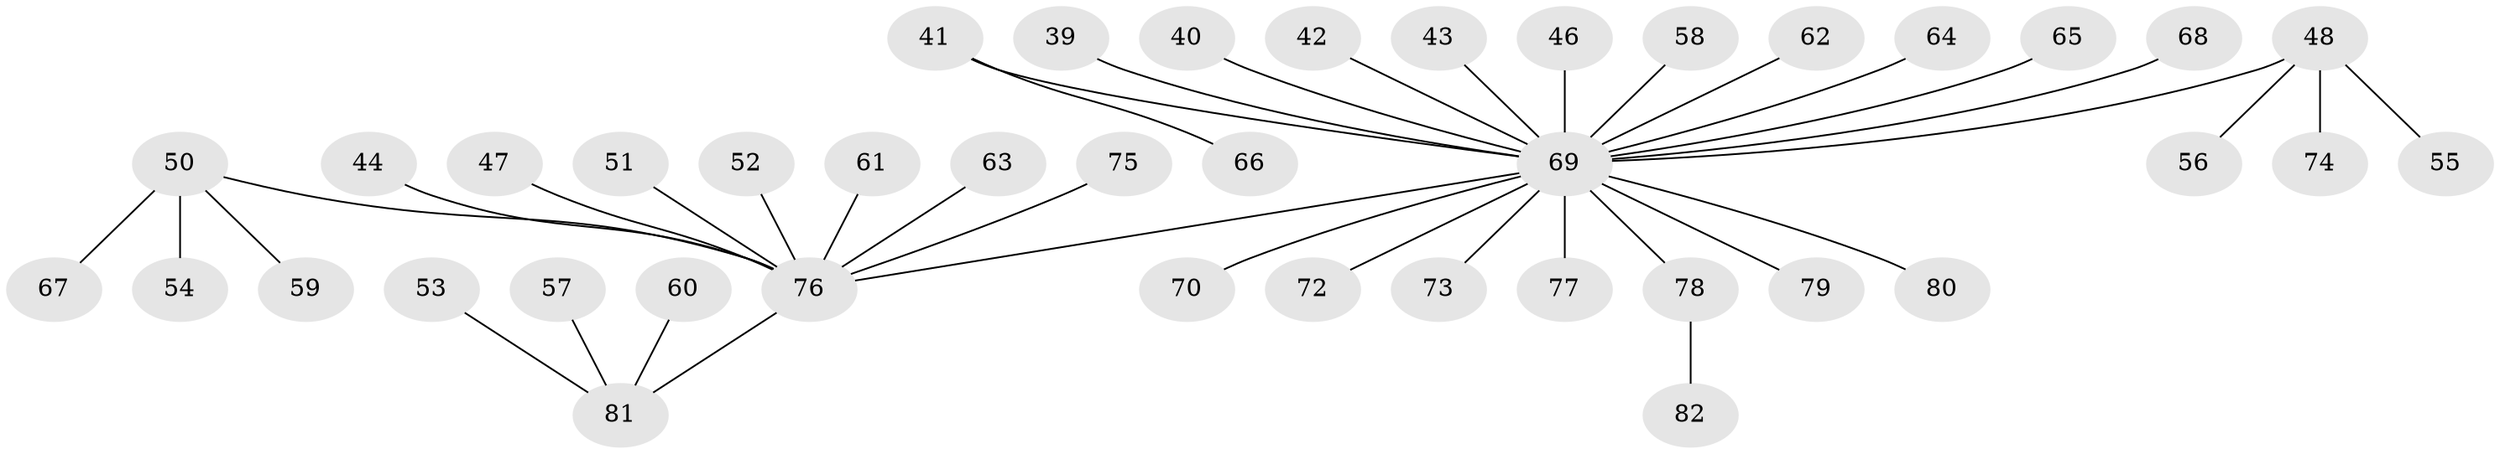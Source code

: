 // original degree distribution, {3: 0.10975609756097561, 6: 0.036585365853658534, 5: 0.012195121951219513, 4: 0.10975609756097561, 1: 0.5365853658536586, 2: 0.1951219512195122}
// Generated by graph-tools (version 1.1) at 2025/53/03/09/25 04:53:58]
// undirected, 41 vertices, 40 edges
graph export_dot {
graph [start="1"]
  node [color=gray90,style=filled];
  39;
  40;
  41;
  42;
  43;
  44;
  46;
  47;
  48;
  50 [super="+10"];
  51 [super="+26"];
  52;
  53;
  54;
  55;
  56;
  57;
  58;
  59;
  60;
  61;
  62;
  63;
  64;
  65;
  66;
  67;
  68;
  69 [super="+21+29+33+20+28+35+38"];
  70;
  72;
  73;
  74;
  75 [super="+17"];
  76 [super="+37+14+34"];
  77;
  78 [super="+45+71"];
  79;
  80;
  81 [super="+49"];
  82;
  39 -- 69;
  40 -- 69;
  41 -- 66;
  41 -- 69;
  42 -- 69;
  43 -- 69;
  44 -- 76;
  46 -- 69;
  47 -- 76;
  48 -- 55;
  48 -- 56;
  48 -- 74;
  48 -- 69;
  50 -- 54;
  50 -- 59;
  50 -- 67;
  50 -- 76;
  51 -- 76;
  52 -- 76;
  53 -- 81;
  57 -- 81;
  58 -- 69;
  60 -- 81;
  61 -- 76;
  62 -- 69;
  63 -- 76;
  64 -- 69;
  65 -- 69;
  68 -- 69;
  69 -- 80;
  69 -- 70;
  69 -- 72;
  69 -- 73;
  69 -- 77;
  69 -- 79;
  69 -- 78;
  69 -- 76;
  75 -- 76;
  76 -- 81;
  78 -- 82;
}
